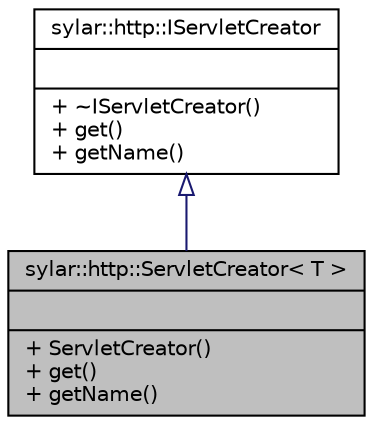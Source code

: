 digraph "sylar::http::ServletCreator&lt; T &gt;"
{
 // LATEX_PDF_SIZE
  edge [fontname="Helvetica",fontsize="10",labelfontname="Helvetica",labelfontsize="10"];
  node [fontname="Helvetica",fontsize="10",shape=record];
  Node1 [label="{sylar::http::ServletCreator\< T \>\n||+ ServletCreator()\l+ get()\l+ getName()\l}",height=0.2,width=0.4,color="black", fillcolor="grey75", style="filled", fontcolor="black",tooltip=" "];
  Node2 -> Node1 [dir="back",color="midnightblue",fontsize="10",style="solid",arrowtail="onormal",fontname="Helvetica"];
  Node2 [label="{sylar::http::IServletCreator\n||+ ~IServletCreator()\l+ get()\l+ getName()\l}",height=0.2,width=0.4,color="black", fillcolor="white", style="filled",URL="$classsylar_1_1http_1_1IServletCreator.html",tooltip=" "];
}
